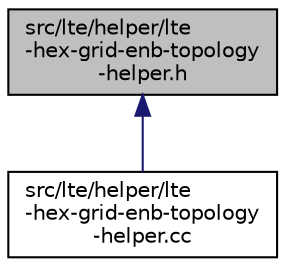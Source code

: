 digraph "src/lte/helper/lte-hex-grid-enb-topology-helper.h"
{
 // LATEX_PDF_SIZE
  edge [fontname="Helvetica",fontsize="10",labelfontname="Helvetica",labelfontsize="10"];
  node [fontname="Helvetica",fontsize="10",shape=record];
  Node1 [label="src/lte/helper/lte\l-hex-grid-enb-topology\l-helper.h",height=0.2,width=0.4,color="black", fillcolor="grey75", style="filled", fontcolor="black",tooltip=" "];
  Node1 -> Node2 [dir="back",color="midnightblue",fontsize="10",style="solid",fontname="Helvetica"];
  Node2 [label="src/lte/helper/lte\l-hex-grid-enb-topology\l-helper.cc",height=0.2,width=0.4,color="black", fillcolor="white", style="filled",URL="$lte-hex-grid-enb-topology-helper_8cc.html",tooltip=" "];
}
